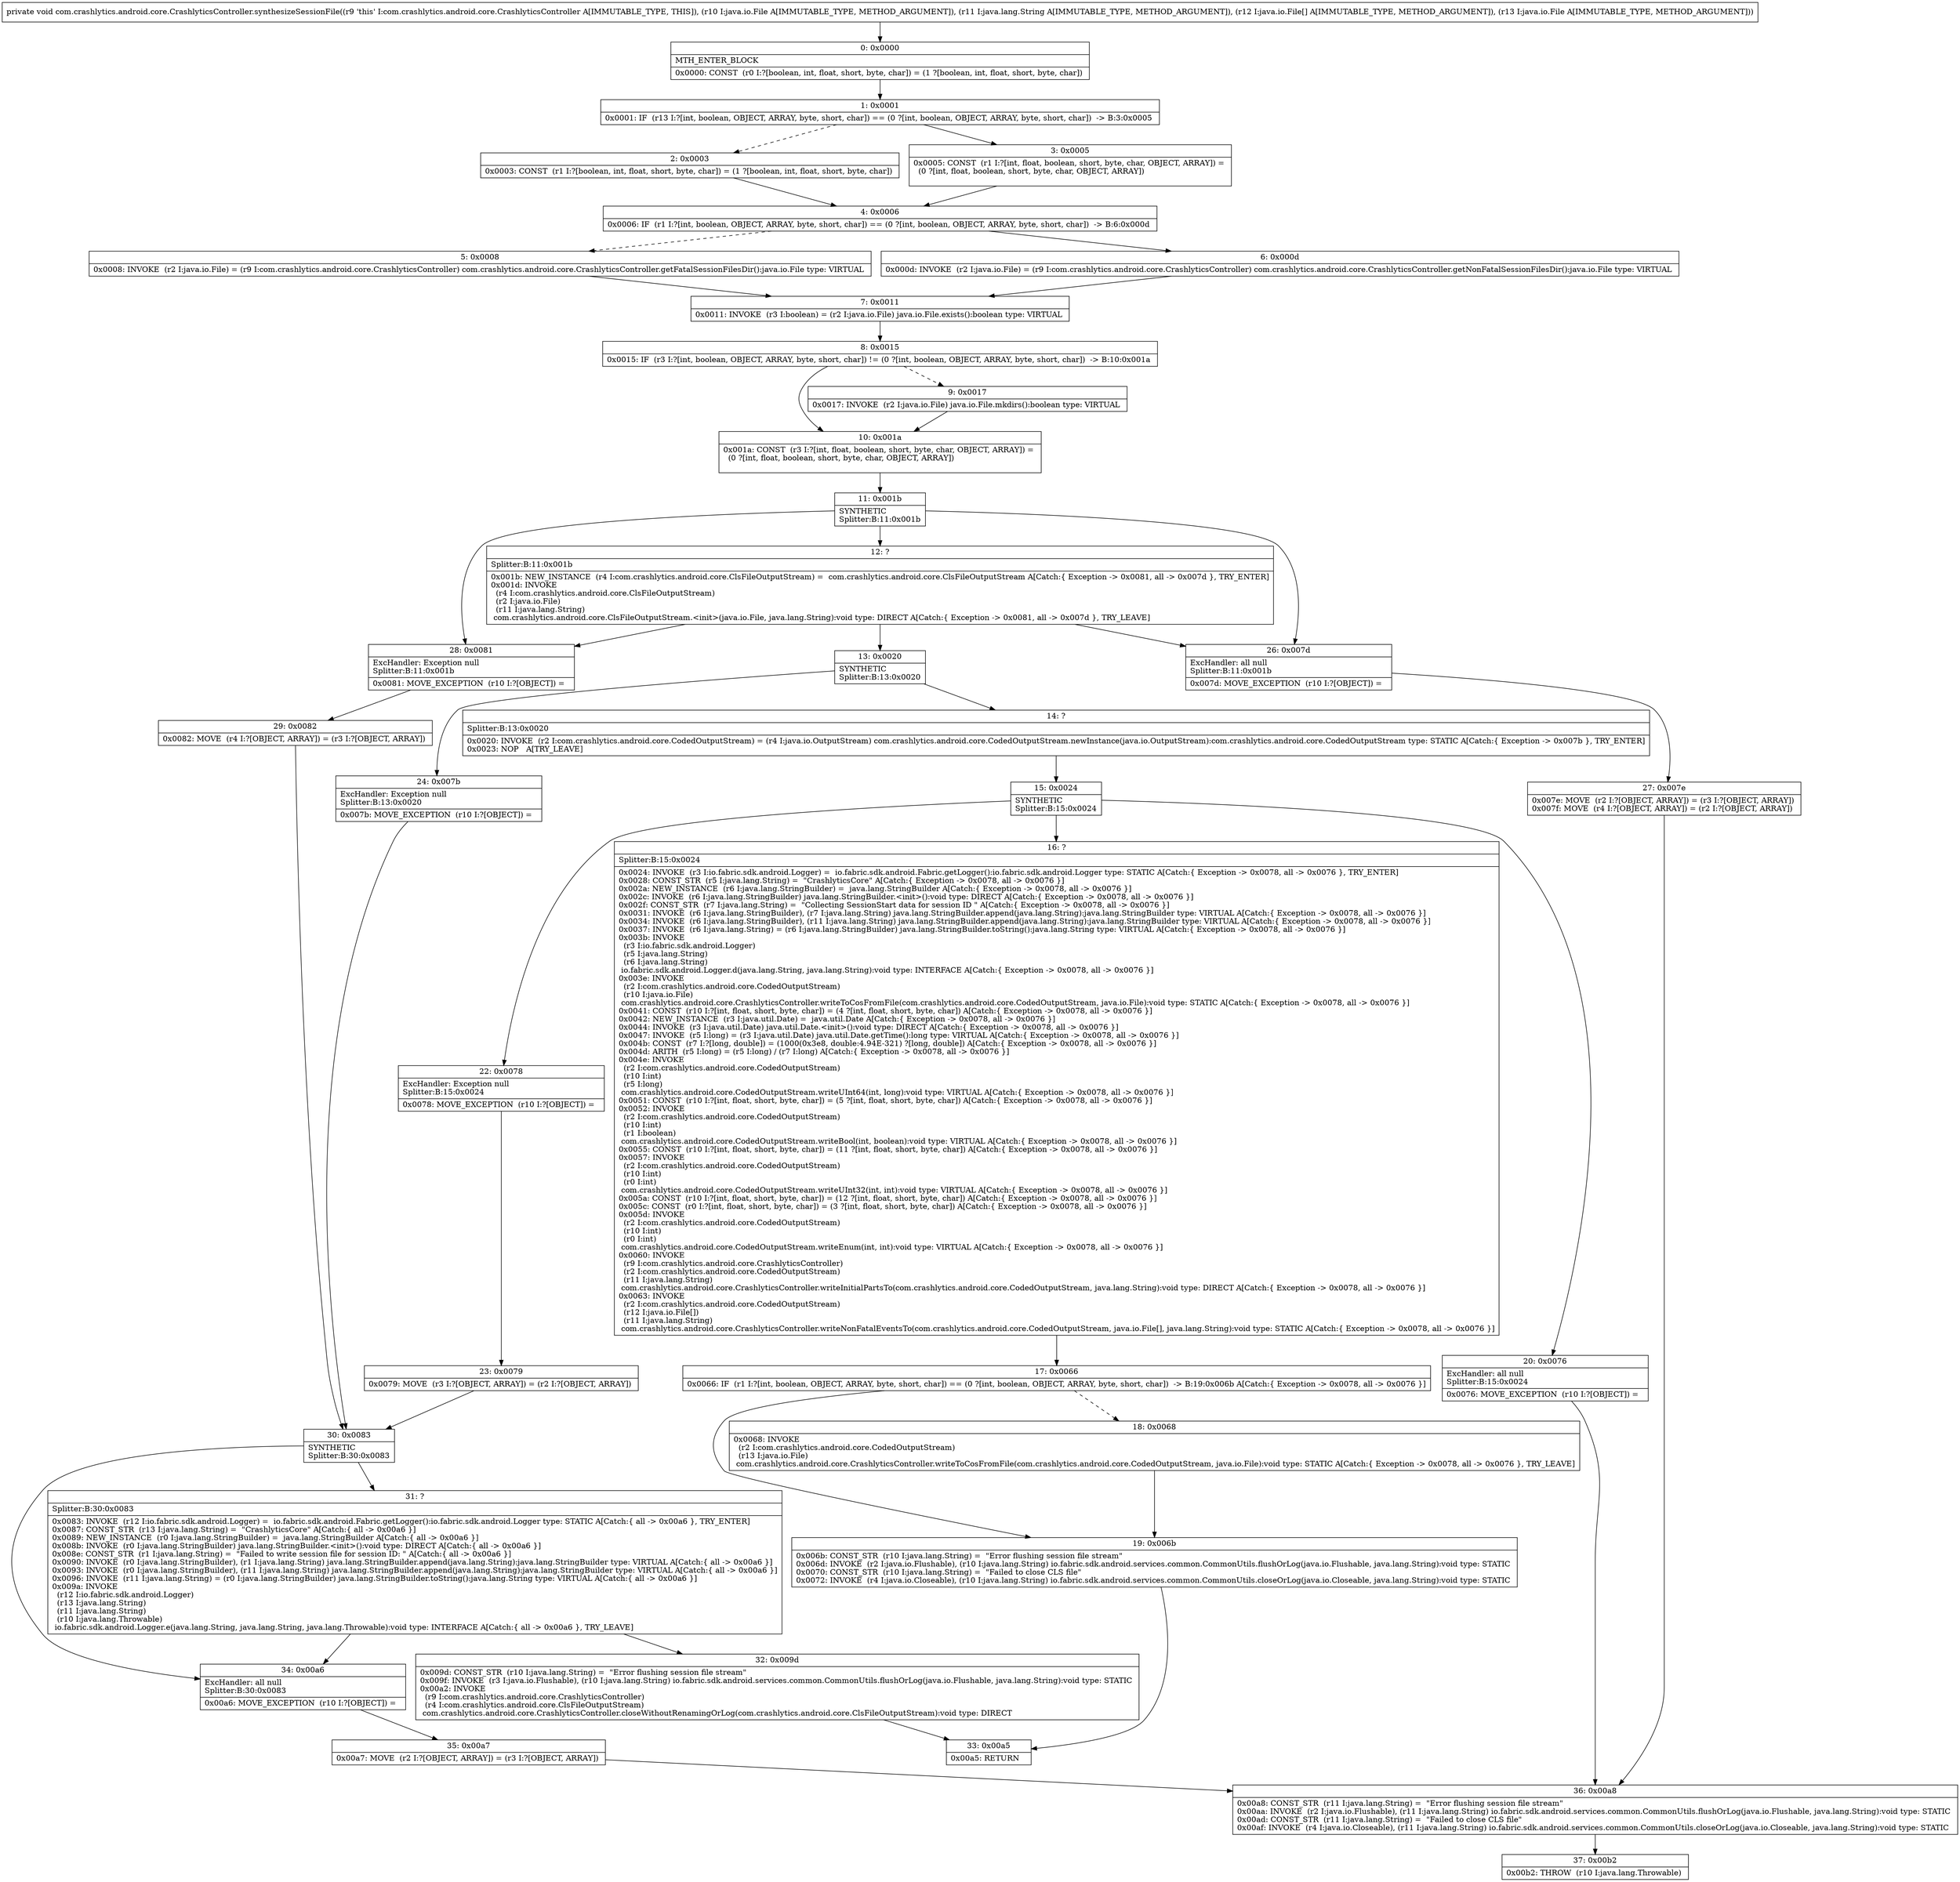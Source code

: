digraph "CFG forcom.crashlytics.android.core.CrashlyticsController.synthesizeSessionFile(Ljava\/io\/File;Ljava\/lang\/String;[Ljava\/io\/File;Ljava\/io\/File;)V" {
Node_0 [shape=record,label="{0\:\ 0x0000|MTH_ENTER_BLOCK\l|0x0000: CONST  (r0 I:?[boolean, int, float, short, byte, char]) = (1 ?[boolean, int, float, short, byte, char]) \l}"];
Node_1 [shape=record,label="{1\:\ 0x0001|0x0001: IF  (r13 I:?[int, boolean, OBJECT, ARRAY, byte, short, char]) == (0 ?[int, boolean, OBJECT, ARRAY, byte, short, char])  \-\> B:3:0x0005 \l}"];
Node_2 [shape=record,label="{2\:\ 0x0003|0x0003: CONST  (r1 I:?[boolean, int, float, short, byte, char]) = (1 ?[boolean, int, float, short, byte, char]) \l}"];
Node_3 [shape=record,label="{3\:\ 0x0005|0x0005: CONST  (r1 I:?[int, float, boolean, short, byte, char, OBJECT, ARRAY]) = \l  (0 ?[int, float, boolean, short, byte, char, OBJECT, ARRAY])\l \l}"];
Node_4 [shape=record,label="{4\:\ 0x0006|0x0006: IF  (r1 I:?[int, boolean, OBJECT, ARRAY, byte, short, char]) == (0 ?[int, boolean, OBJECT, ARRAY, byte, short, char])  \-\> B:6:0x000d \l}"];
Node_5 [shape=record,label="{5\:\ 0x0008|0x0008: INVOKE  (r2 I:java.io.File) = (r9 I:com.crashlytics.android.core.CrashlyticsController) com.crashlytics.android.core.CrashlyticsController.getFatalSessionFilesDir():java.io.File type: VIRTUAL \l}"];
Node_6 [shape=record,label="{6\:\ 0x000d|0x000d: INVOKE  (r2 I:java.io.File) = (r9 I:com.crashlytics.android.core.CrashlyticsController) com.crashlytics.android.core.CrashlyticsController.getNonFatalSessionFilesDir():java.io.File type: VIRTUAL \l}"];
Node_7 [shape=record,label="{7\:\ 0x0011|0x0011: INVOKE  (r3 I:boolean) = (r2 I:java.io.File) java.io.File.exists():boolean type: VIRTUAL \l}"];
Node_8 [shape=record,label="{8\:\ 0x0015|0x0015: IF  (r3 I:?[int, boolean, OBJECT, ARRAY, byte, short, char]) != (0 ?[int, boolean, OBJECT, ARRAY, byte, short, char])  \-\> B:10:0x001a \l}"];
Node_9 [shape=record,label="{9\:\ 0x0017|0x0017: INVOKE  (r2 I:java.io.File) java.io.File.mkdirs():boolean type: VIRTUAL \l}"];
Node_10 [shape=record,label="{10\:\ 0x001a|0x001a: CONST  (r3 I:?[int, float, boolean, short, byte, char, OBJECT, ARRAY]) = \l  (0 ?[int, float, boolean, short, byte, char, OBJECT, ARRAY])\l \l}"];
Node_11 [shape=record,label="{11\:\ 0x001b|SYNTHETIC\lSplitter:B:11:0x001b\l}"];
Node_12 [shape=record,label="{12\:\ ?|Splitter:B:11:0x001b\l|0x001b: NEW_INSTANCE  (r4 I:com.crashlytics.android.core.ClsFileOutputStream) =  com.crashlytics.android.core.ClsFileOutputStream A[Catch:\{ Exception \-\> 0x0081, all \-\> 0x007d \}, TRY_ENTER]\l0x001d: INVOKE  \l  (r4 I:com.crashlytics.android.core.ClsFileOutputStream)\l  (r2 I:java.io.File)\l  (r11 I:java.lang.String)\l com.crashlytics.android.core.ClsFileOutputStream.\<init\>(java.io.File, java.lang.String):void type: DIRECT A[Catch:\{ Exception \-\> 0x0081, all \-\> 0x007d \}, TRY_LEAVE]\l}"];
Node_13 [shape=record,label="{13\:\ 0x0020|SYNTHETIC\lSplitter:B:13:0x0020\l}"];
Node_14 [shape=record,label="{14\:\ ?|Splitter:B:13:0x0020\l|0x0020: INVOKE  (r2 I:com.crashlytics.android.core.CodedOutputStream) = (r4 I:java.io.OutputStream) com.crashlytics.android.core.CodedOutputStream.newInstance(java.io.OutputStream):com.crashlytics.android.core.CodedOutputStream type: STATIC A[Catch:\{ Exception \-\> 0x007b \}, TRY_ENTER]\l0x0023: NOP   A[TRY_LEAVE]\l}"];
Node_15 [shape=record,label="{15\:\ 0x0024|SYNTHETIC\lSplitter:B:15:0x0024\l}"];
Node_16 [shape=record,label="{16\:\ ?|Splitter:B:15:0x0024\l|0x0024: INVOKE  (r3 I:io.fabric.sdk.android.Logger) =  io.fabric.sdk.android.Fabric.getLogger():io.fabric.sdk.android.Logger type: STATIC A[Catch:\{ Exception \-\> 0x0078, all \-\> 0x0076 \}, TRY_ENTER]\l0x0028: CONST_STR  (r5 I:java.lang.String) =  \"CrashlyticsCore\" A[Catch:\{ Exception \-\> 0x0078, all \-\> 0x0076 \}]\l0x002a: NEW_INSTANCE  (r6 I:java.lang.StringBuilder) =  java.lang.StringBuilder A[Catch:\{ Exception \-\> 0x0078, all \-\> 0x0076 \}]\l0x002c: INVOKE  (r6 I:java.lang.StringBuilder) java.lang.StringBuilder.\<init\>():void type: DIRECT A[Catch:\{ Exception \-\> 0x0078, all \-\> 0x0076 \}]\l0x002f: CONST_STR  (r7 I:java.lang.String) =  \"Collecting SessionStart data for session ID \" A[Catch:\{ Exception \-\> 0x0078, all \-\> 0x0076 \}]\l0x0031: INVOKE  (r6 I:java.lang.StringBuilder), (r7 I:java.lang.String) java.lang.StringBuilder.append(java.lang.String):java.lang.StringBuilder type: VIRTUAL A[Catch:\{ Exception \-\> 0x0078, all \-\> 0x0076 \}]\l0x0034: INVOKE  (r6 I:java.lang.StringBuilder), (r11 I:java.lang.String) java.lang.StringBuilder.append(java.lang.String):java.lang.StringBuilder type: VIRTUAL A[Catch:\{ Exception \-\> 0x0078, all \-\> 0x0076 \}]\l0x0037: INVOKE  (r6 I:java.lang.String) = (r6 I:java.lang.StringBuilder) java.lang.StringBuilder.toString():java.lang.String type: VIRTUAL A[Catch:\{ Exception \-\> 0x0078, all \-\> 0x0076 \}]\l0x003b: INVOKE  \l  (r3 I:io.fabric.sdk.android.Logger)\l  (r5 I:java.lang.String)\l  (r6 I:java.lang.String)\l io.fabric.sdk.android.Logger.d(java.lang.String, java.lang.String):void type: INTERFACE A[Catch:\{ Exception \-\> 0x0078, all \-\> 0x0076 \}]\l0x003e: INVOKE  \l  (r2 I:com.crashlytics.android.core.CodedOutputStream)\l  (r10 I:java.io.File)\l com.crashlytics.android.core.CrashlyticsController.writeToCosFromFile(com.crashlytics.android.core.CodedOutputStream, java.io.File):void type: STATIC A[Catch:\{ Exception \-\> 0x0078, all \-\> 0x0076 \}]\l0x0041: CONST  (r10 I:?[int, float, short, byte, char]) = (4 ?[int, float, short, byte, char]) A[Catch:\{ Exception \-\> 0x0078, all \-\> 0x0076 \}]\l0x0042: NEW_INSTANCE  (r3 I:java.util.Date) =  java.util.Date A[Catch:\{ Exception \-\> 0x0078, all \-\> 0x0076 \}]\l0x0044: INVOKE  (r3 I:java.util.Date) java.util.Date.\<init\>():void type: DIRECT A[Catch:\{ Exception \-\> 0x0078, all \-\> 0x0076 \}]\l0x0047: INVOKE  (r5 I:long) = (r3 I:java.util.Date) java.util.Date.getTime():long type: VIRTUAL A[Catch:\{ Exception \-\> 0x0078, all \-\> 0x0076 \}]\l0x004b: CONST  (r7 I:?[long, double]) = (1000(0x3e8, double:4.94E\-321) ?[long, double]) A[Catch:\{ Exception \-\> 0x0078, all \-\> 0x0076 \}]\l0x004d: ARITH  (r5 I:long) = (r5 I:long) \/ (r7 I:long) A[Catch:\{ Exception \-\> 0x0078, all \-\> 0x0076 \}]\l0x004e: INVOKE  \l  (r2 I:com.crashlytics.android.core.CodedOutputStream)\l  (r10 I:int)\l  (r5 I:long)\l com.crashlytics.android.core.CodedOutputStream.writeUInt64(int, long):void type: VIRTUAL A[Catch:\{ Exception \-\> 0x0078, all \-\> 0x0076 \}]\l0x0051: CONST  (r10 I:?[int, float, short, byte, char]) = (5 ?[int, float, short, byte, char]) A[Catch:\{ Exception \-\> 0x0078, all \-\> 0x0076 \}]\l0x0052: INVOKE  \l  (r2 I:com.crashlytics.android.core.CodedOutputStream)\l  (r10 I:int)\l  (r1 I:boolean)\l com.crashlytics.android.core.CodedOutputStream.writeBool(int, boolean):void type: VIRTUAL A[Catch:\{ Exception \-\> 0x0078, all \-\> 0x0076 \}]\l0x0055: CONST  (r10 I:?[int, float, short, byte, char]) = (11 ?[int, float, short, byte, char]) A[Catch:\{ Exception \-\> 0x0078, all \-\> 0x0076 \}]\l0x0057: INVOKE  \l  (r2 I:com.crashlytics.android.core.CodedOutputStream)\l  (r10 I:int)\l  (r0 I:int)\l com.crashlytics.android.core.CodedOutputStream.writeUInt32(int, int):void type: VIRTUAL A[Catch:\{ Exception \-\> 0x0078, all \-\> 0x0076 \}]\l0x005a: CONST  (r10 I:?[int, float, short, byte, char]) = (12 ?[int, float, short, byte, char]) A[Catch:\{ Exception \-\> 0x0078, all \-\> 0x0076 \}]\l0x005c: CONST  (r0 I:?[int, float, short, byte, char]) = (3 ?[int, float, short, byte, char]) A[Catch:\{ Exception \-\> 0x0078, all \-\> 0x0076 \}]\l0x005d: INVOKE  \l  (r2 I:com.crashlytics.android.core.CodedOutputStream)\l  (r10 I:int)\l  (r0 I:int)\l com.crashlytics.android.core.CodedOutputStream.writeEnum(int, int):void type: VIRTUAL A[Catch:\{ Exception \-\> 0x0078, all \-\> 0x0076 \}]\l0x0060: INVOKE  \l  (r9 I:com.crashlytics.android.core.CrashlyticsController)\l  (r2 I:com.crashlytics.android.core.CodedOutputStream)\l  (r11 I:java.lang.String)\l com.crashlytics.android.core.CrashlyticsController.writeInitialPartsTo(com.crashlytics.android.core.CodedOutputStream, java.lang.String):void type: DIRECT A[Catch:\{ Exception \-\> 0x0078, all \-\> 0x0076 \}]\l0x0063: INVOKE  \l  (r2 I:com.crashlytics.android.core.CodedOutputStream)\l  (r12 I:java.io.File[])\l  (r11 I:java.lang.String)\l com.crashlytics.android.core.CrashlyticsController.writeNonFatalEventsTo(com.crashlytics.android.core.CodedOutputStream, java.io.File[], java.lang.String):void type: STATIC A[Catch:\{ Exception \-\> 0x0078, all \-\> 0x0076 \}]\l}"];
Node_17 [shape=record,label="{17\:\ 0x0066|0x0066: IF  (r1 I:?[int, boolean, OBJECT, ARRAY, byte, short, char]) == (0 ?[int, boolean, OBJECT, ARRAY, byte, short, char])  \-\> B:19:0x006b A[Catch:\{ Exception \-\> 0x0078, all \-\> 0x0076 \}]\l}"];
Node_18 [shape=record,label="{18\:\ 0x0068|0x0068: INVOKE  \l  (r2 I:com.crashlytics.android.core.CodedOutputStream)\l  (r13 I:java.io.File)\l com.crashlytics.android.core.CrashlyticsController.writeToCosFromFile(com.crashlytics.android.core.CodedOutputStream, java.io.File):void type: STATIC A[Catch:\{ Exception \-\> 0x0078, all \-\> 0x0076 \}, TRY_LEAVE]\l}"];
Node_19 [shape=record,label="{19\:\ 0x006b|0x006b: CONST_STR  (r10 I:java.lang.String) =  \"Error flushing session file stream\" \l0x006d: INVOKE  (r2 I:java.io.Flushable), (r10 I:java.lang.String) io.fabric.sdk.android.services.common.CommonUtils.flushOrLog(java.io.Flushable, java.lang.String):void type: STATIC \l0x0070: CONST_STR  (r10 I:java.lang.String) =  \"Failed to close CLS file\" \l0x0072: INVOKE  (r4 I:java.io.Closeable), (r10 I:java.lang.String) io.fabric.sdk.android.services.common.CommonUtils.closeOrLog(java.io.Closeable, java.lang.String):void type: STATIC \l}"];
Node_20 [shape=record,label="{20\:\ 0x0076|ExcHandler: all null\lSplitter:B:15:0x0024\l|0x0076: MOVE_EXCEPTION  (r10 I:?[OBJECT]) =  \l}"];
Node_22 [shape=record,label="{22\:\ 0x0078|ExcHandler: Exception null\lSplitter:B:15:0x0024\l|0x0078: MOVE_EXCEPTION  (r10 I:?[OBJECT]) =  \l}"];
Node_23 [shape=record,label="{23\:\ 0x0079|0x0079: MOVE  (r3 I:?[OBJECT, ARRAY]) = (r2 I:?[OBJECT, ARRAY]) \l}"];
Node_24 [shape=record,label="{24\:\ 0x007b|ExcHandler: Exception null\lSplitter:B:13:0x0020\l|0x007b: MOVE_EXCEPTION  (r10 I:?[OBJECT]) =  \l}"];
Node_26 [shape=record,label="{26\:\ 0x007d|ExcHandler: all null\lSplitter:B:11:0x001b\l|0x007d: MOVE_EXCEPTION  (r10 I:?[OBJECT]) =  \l}"];
Node_27 [shape=record,label="{27\:\ 0x007e|0x007e: MOVE  (r2 I:?[OBJECT, ARRAY]) = (r3 I:?[OBJECT, ARRAY]) \l0x007f: MOVE  (r4 I:?[OBJECT, ARRAY]) = (r2 I:?[OBJECT, ARRAY]) \l}"];
Node_28 [shape=record,label="{28\:\ 0x0081|ExcHandler: Exception null\lSplitter:B:11:0x001b\l|0x0081: MOVE_EXCEPTION  (r10 I:?[OBJECT]) =  \l}"];
Node_29 [shape=record,label="{29\:\ 0x0082|0x0082: MOVE  (r4 I:?[OBJECT, ARRAY]) = (r3 I:?[OBJECT, ARRAY]) \l}"];
Node_30 [shape=record,label="{30\:\ 0x0083|SYNTHETIC\lSplitter:B:30:0x0083\l}"];
Node_31 [shape=record,label="{31\:\ ?|Splitter:B:30:0x0083\l|0x0083: INVOKE  (r12 I:io.fabric.sdk.android.Logger) =  io.fabric.sdk.android.Fabric.getLogger():io.fabric.sdk.android.Logger type: STATIC A[Catch:\{ all \-\> 0x00a6 \}, TRY_ENTER]\l0x0087: CONST_STR  (r13 I:java.lang.String) =  \"CrashlyticsCore\" A[Catch:\{ all \-\> 0x00a6 \}]\l0x0089: NEW_INSTANCE  (r0 I:java.lang.StringBuilder) =  java.lang.StringBuilder A[Catch:\{ all \-\> 0x00a6 \}]\l0x008b: INVOKE  (r0 I:java.lang.StringBuilder) java.lang.StringBuilder.\<init\>():void type: DIRECT A[Catch:\{ all \-\> 0x00a6 \}]\l0x008e: CONST_STR  (r1 I:java.lang.String) =  \"Failed to write session file for session ID: \" A[Catch:\{ all \-\> 0x00a6 \}]\l0x0090: INVOKE  (r0 I:java.lang.StringBuilder), (r1 I:java.lang.String) java.lang.StringBuilder.append(java.lang.String):java.lang.StringBuilder type: VIRTUAL A[Catch:\{ all \-\> 0x00a6 \}]\l0x0093: INVOKE  (r0 I:java.lang.StringBuilder), (r11 I:java.lang.String) java.lang.StringBuilder.append(java.lang.String):java.lang.StringBuilder type: VIRTUAL A[Catch:\{ all \-\> 0x00a6 \}]\l0x0096: INVOKE  (r11 I:java.lang.String) = (r0 I:java.lang.StringBuilder) java.lang.StringBuilder.toString():java.lang.String type: VIRTUAL A[Catch:\{ all \-\> 0x00a6 \}]\l0x009a: INVOKE  \l  (r12 I:io.fabric.sdk.android.Logger)\l  (r13 I:java.lang.String)\l  (r11 I:java.lang.String)\l  (r10 I:java.lang.Throwable)\l io.fabric.sdk.android.Logger.e(java.lang.String, java.lang.String, java.lang.Throwable):void type: INTERFACE A[Catch:\{ all \-\> 0x00a6 \}, TRY_LEAVE]\l}"];
Node_32 [shape=record,label="{32\:\ 0x009d|0x009d: CONST_STR  (r10 I:java.lang.String) =  \"Error flushing session file stream\" \l0x009f: INVOKE  (r3 I:java.io.Flushable), (r10 I:java.lang.String) io.fabric.sdk.android.services.common.CommonUtils.flushOrLog(java.io.Flushable, java.lang.String):void type: STATIC \l0x00a2: INVOKE  \l  (r9 I:com.crashlytics.android.core.CrashlyticsController)\l  (r4 I:com.crashlytics.android.core.ClsFileOutputStream)\l com.crashlytics.android.core.CrashlyticsController.closeWithoutRenamingOrLog(com.crashlytics.android.core.ClsFileOutputStream):void type: DIRECT \l}"];
Node_33 [shape=record,label="{33\:\ 0x00a5|0x00a5: RETURN   \l}"];
Node_34 [shape=record,label="{34\:\ 0x00a6|ExcHandler: all null\lSplitter:B:30:0x0083\l|0x00a6: MOVE_EXCEPTION  (r10 I:?[OBJECT]) =  \l}"];
Node_35 [shape=record,label="{35\:\ 0x00a7|0x00a7: MOVE  (r2 I:?[OBJECT, ARRAY]) = (r3 I:?[OBJECT, ARRAY]) \l}"];
Node_36 [shape=record,label="{36\:\ 0x00a8|0x00a8: CONST_STR  (r11 I:java.lang.String) =  \"Error flushing session file stream\" \l0x00aa: INVOKE  (r2 I:java.io.Flushable), (r11 I:java.lang.String) io.fabric.sdk.android.services.common.CommonUtils.flushOrLog(java.io.Flushable, java.lang.String):void type: STATIC \l0x00ad: CONST_STR  (r11 I:java.lang.String) =  \"Failed to close CLS file\" \l0x00af: INVOKE  (r4 I:java.io.Closeable), (r11 I:java.lang.String) io.fabric.sdk.android.services.common.CommonUtils.closeOrLog(java.io.Closeable, java.lang.String):void type: STATIC \l}"];
Node_37 [shape=record,label="{37\:\ 0x00b2|0x00b2: THROW  (r10 I:java.lang.Throwable) \l}"];
MethodNode[shape=record,label="{private void com.crashlytics.android.core.CrashlyticsController.synthesizeSessionFile((r9 'this' I:com.crashlytics.android.core.CrashlyticsController A[IMMUTABLE_TYPE, THIS]), (r10 I:java.io.File A[IMMUTABLE_TYPE, METHOD_ARGUMENT]), (r11 I:java.lang.String A[IMMUTABLE_TYPE, METHOD_ARGUMENT]), (r12 I:java.io.File[] A[IMMUTABLE_TYPE, METHOD_ARGUMENT]), (r13 I:java.io.File A[IMMUTABLE_TYPE, METHOD_ARGUMENT])) }"];
MethodNode -> Node_0;
Node_0 -> Node_1;
Node_1 -> Node_2[style=dashed];
Node_1 -> Node_3;
Node_2 -> Node_4;
Node_3 -> Node_4;
Node_4 -> Node_5[style=dashed];
Node_4 -> Node_6;
Node_5 -> Node_7;
Node_6 -> Node_7;
Node_7 -> Node_8;
Node_8 -> Node_9[style=dashed];
Node_8 -> Node_10;
Node_9 -> Node_10;
Node_10 -> Node_11;
Node_11 -> Node_12;
Node_11 -> Node_28;
Node_11 -> Node_26;
Node_12 -> Node_13;
Node_12 -> Node_28;
Node_12 -> Node_26;
Node_13 -> Node_14;
Node_13 -> Node_24;
Node_14 -> Node_15;
Node_15 -> Node_16;
Node_15 -> Node_22;
Node_15 -> Node_20;
Node_16 -> Node_17;
Node_17 -> Node_18[style=dashed];
Node_17 -> Node_19;
Node_18 -> Node_19;
Node_19 -> Node_33;
Node_20 -> Node_36;
Node_22 -> Node_23;
Node_23 -> Node_30;
Node_24 -> Node_30;
Node_26 -> Node_27;
Node_27 -> Node_36;
Node_28 -> Node_29;
Node_29 -> Node_30;
Node_30 -> Node_31;
Node_30 -> Node_34;
Node_31 -> Node_32;
Node_31 -> Node_34;
Node_32 -> Node_33;
Node_34 -> Node_35;
Node_35 -> Node_36;
Node_36 -> Node_37;
}

